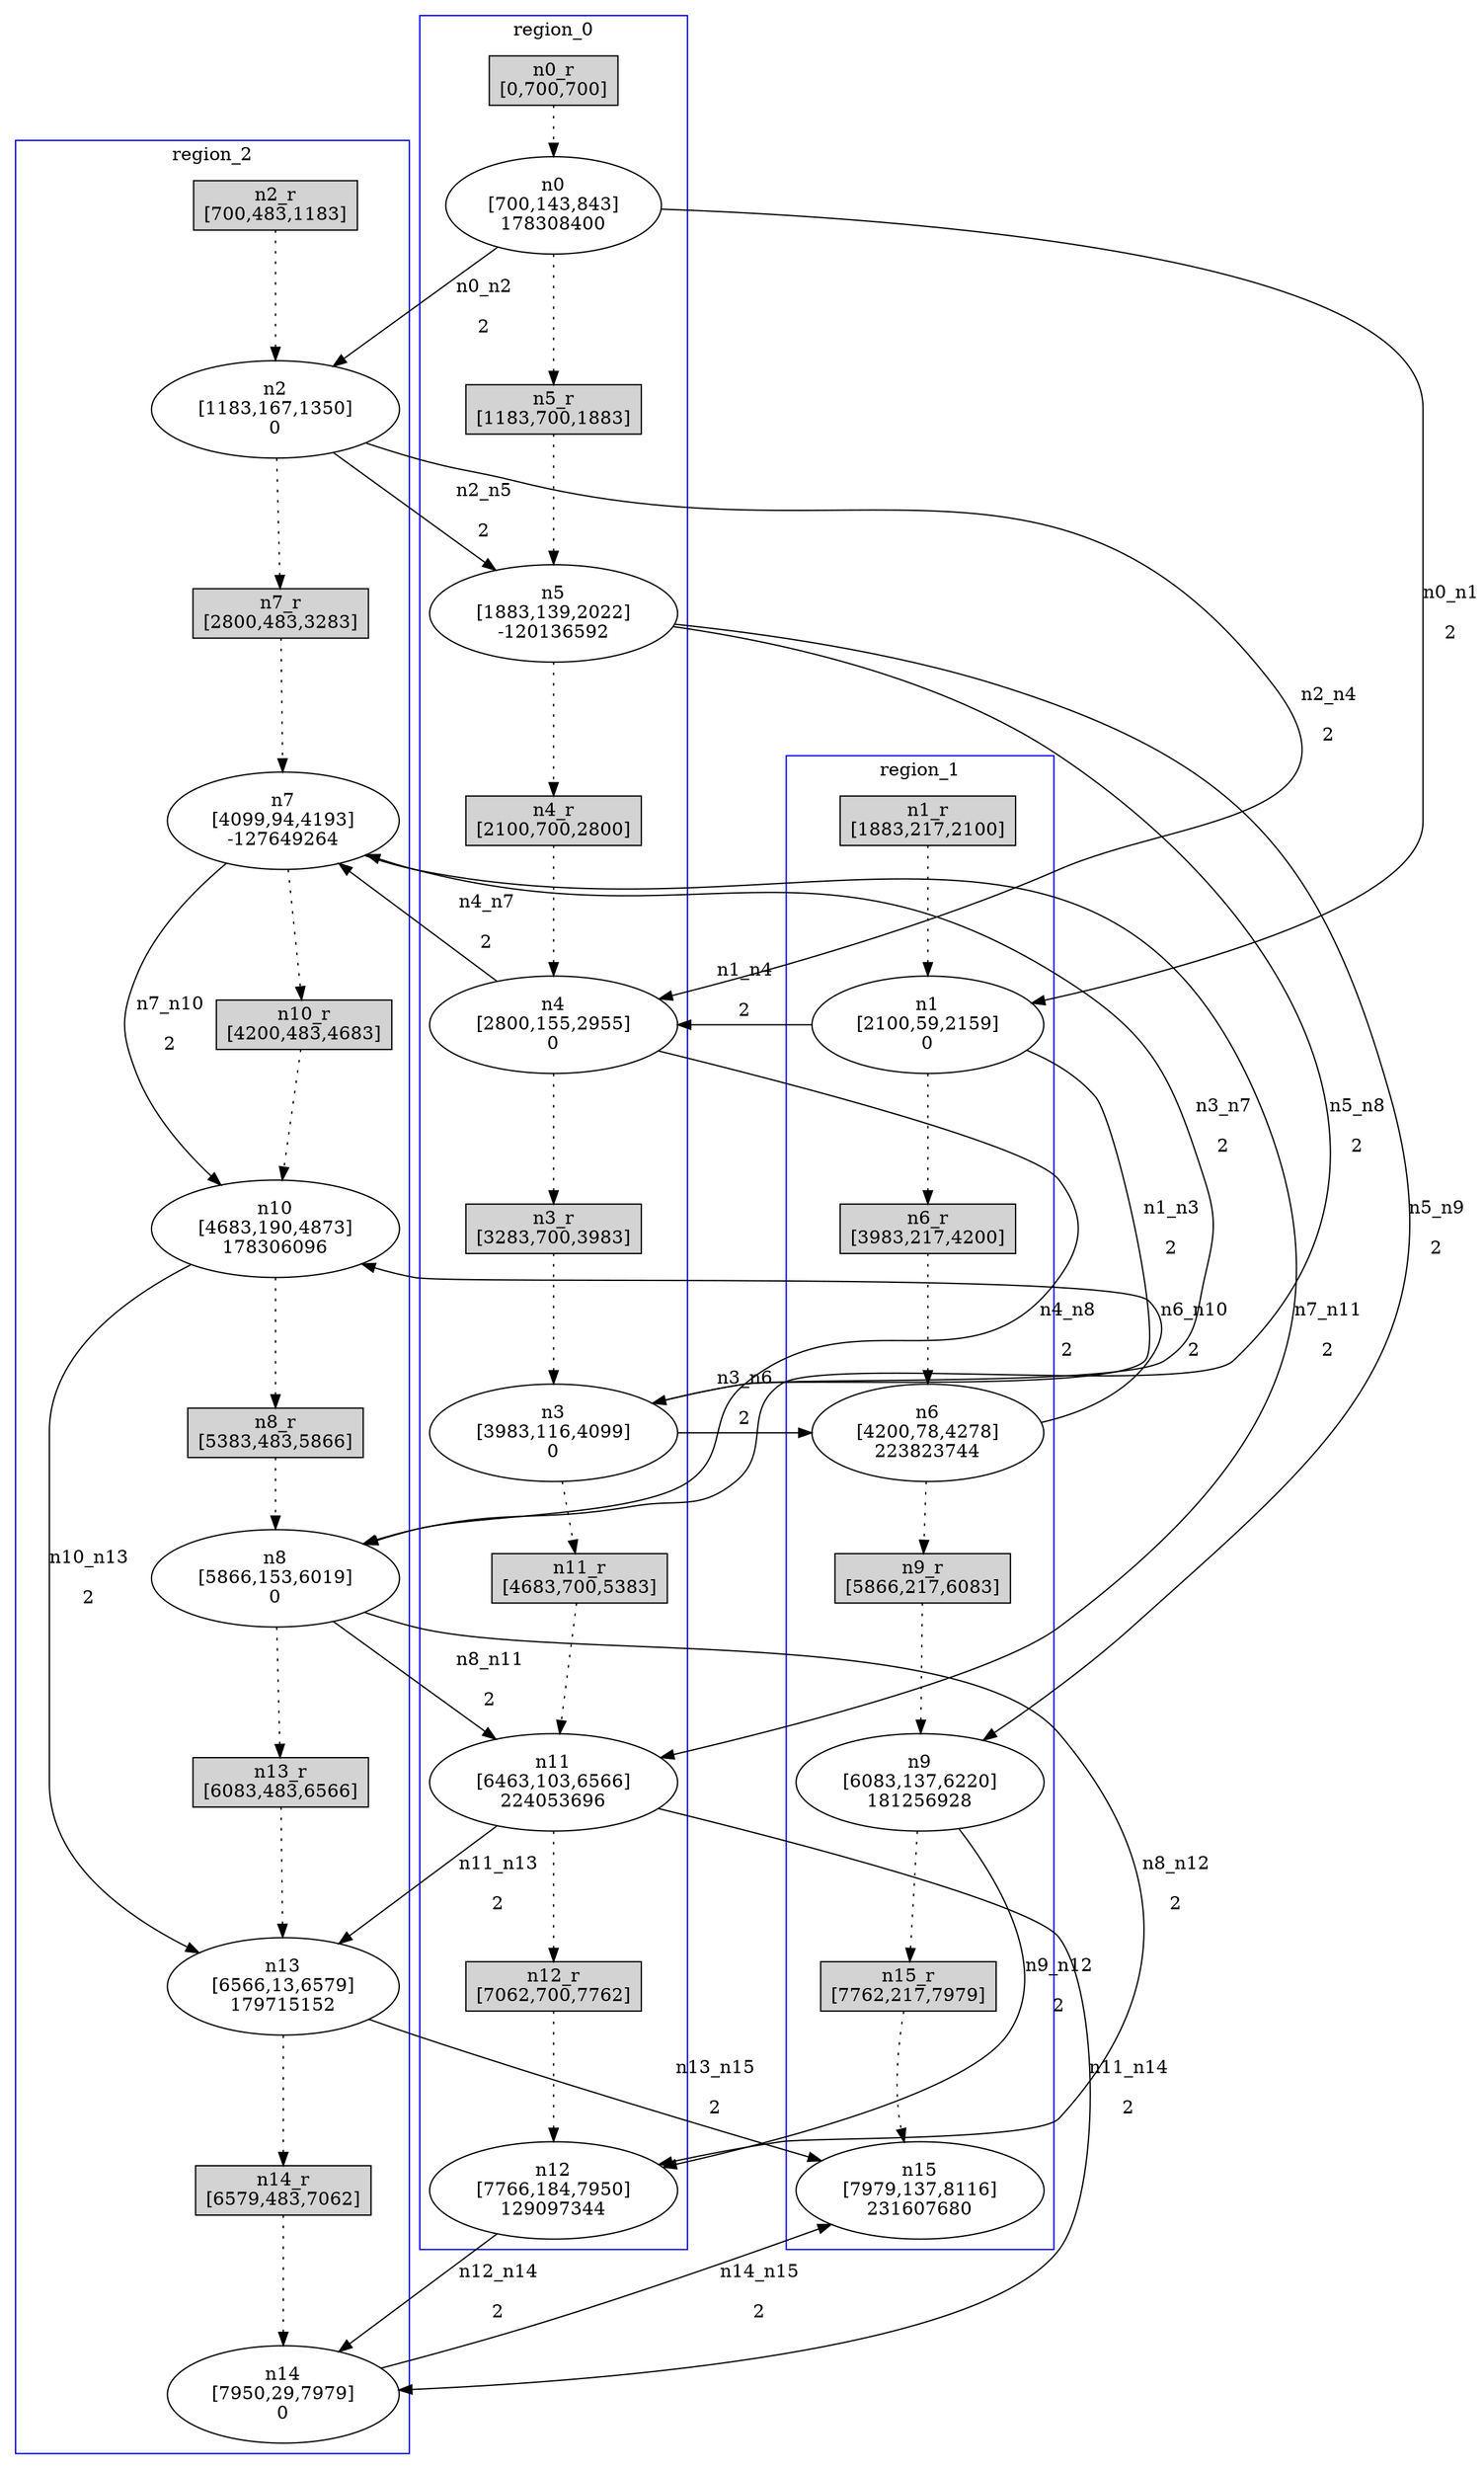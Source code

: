 //3-LSsolveMIPnSolStatus 9.
//4-SL 8116.
//5-LSsolveMIPsolveTime(double) 1800.05.
//6-reconfigurateNum(int) 16.
//7-reconfigurateTime(int) 7966.
digraph test_0 {
	size="28,40";
	subgraph cluster0 {
		stytle=filled;
		color=blue;
		label=region_0;
		n0_r [ shape = box, style = filled, label = "n0_r\n[0,700,700]" ];
		n0 [ label="n0\n[700,143,843]\n178308400" ];
		n0_r -> n0 [ style = dotted ];
		n5_r [ shape = box, style = filled, label = "n5_r\n[1183,700,1883]" ];
		n5 [ label="n5\n[1883,139,2022]\n-120136592" ];
		n5_r -> n5 [ style = dotted ];
		n4_r [ shape = box, style = filled, label = "n4_r\n[2100,700,2800]" ];
		n4 [ label="n4\n[2800,155,2955]\n0" ];
		n4_r -> n4 [ style = dotted ];
		n3_r [ shape = box, style = filled, label = "n3_r\n[3283,700,3983]" ];
		n3 [ label="n3\n[3983,116,4099]\n0" ];
		n3_r -> n3 [ style = dotted ];
		n11_r [ shape = box, style = filled, label = "n11_r\n[4683,700,5383]" ];
		n11 [ label="n11\n[6463,103,6566]\n224053696" ];
		n11_r -> n11 [ style = dotted ];
		n12_r [ shape = box, style = filled, label = "n12_r\n[7062,700,7762]" ];
		n12 [ label="n12\n[7766,184,7950]\n129097344" ];
		n12_r -> n12 [ style = dotted ];
		n0 -> n5_r [ style = dotted ];
		n5 -> n4_r [ style = dotted ];
		n4 -> n3_r [ style = dotted ];
		n3 -> n11_r [ style = dotted ];
		n11 -> n12_r [ style = dotted ];
	}
	subgraph cluster1 {
		stytle=filled;
		color=blue;
		label=region_1;
		n1_r [ shape = box, style = filled, label = "n1_r\n[1883,217,2100]" ];
		n1 [ label="n1\n[2100,59,2159]\n0" ];
		n1_r -> n1 [ style = dotted ];
		n6_r [ shape = box, style = filled, label = "n6_r\n[3983,217,4200]" ];
		n6 [ label="n6\n[4200,78,4278]\n223823744" ];
		n6_r -> n6 [ style = dotted ];
		n9_r [ shape = box, style = filled, label = "n9_r\n[5866,217,6083]" ];
		n9 [ label="n9\n[6083,137,6220]\n181256928" ];
		n9_r -> n9 [ style = dotted ];
		n15_r [ shape = box, style = filled, label = "n15_r\n[7762,217,7979]" ];
		n15 [ label="n15\n[7979,137,8116]\n231607680" ];
		n15_r -> n15 [ style = dotted ];
		n1 -> n6_r [ style = dotted ];
		n6 -> n9_r [ style = dotted ];
		n9 -> n15_r [ style = dotted ];
	}
	subgraph cluster2 {
		stytle=filled;
		color=blue;
		label=region_2;
		n2_r [ shape = box, style = filled, label = "n2_r\n[700,483,1183]" ];
		n2 [ label="n2\n[1183,167,1350]\n0" ];
		n2_r -> n2 [ style = dotted ];
		n7_r [ shape = box, style = filled, label = "n7_r\n[2800,483,3283]" ];
		n7 [ label="n7\n[4099,94,4193]\n-127649264" ];
		n7_r -> n7 [ style = dotted ];
		n10_r [ shape = box, style = filled, label = "n10_r\n[4200,483,4683]" ];
		n10 [ label="n10\n[4683,190,4873]\n178306096" ];
		n10_r -> n10 [ style = dotted ];
		n8_r [ shape = box, style = filled, label = "n8_r\n[5383,483,5866]" ];
		n8 [ label="n8\n[5866,153,6019]\n0" ];
		n8_r -> n8 [ style = dotted ];
		n13_r [ shape = box, style = filled, label = "n13_r\n[6083,483,6566]" ];
		n13 [ label="n13\n[6566,13,6579]\n179715152" ];
		n13_r -> n13 [ style = dotted ];
		n14_r [ shape = box, style = filled, label = "n14_r\n[6579,483,7062]" ];
		n14 [ label="n14\n[7950,29,7979]\n0" ];
		n14_r -> n14 [ style = dotted ];
		n2 -> n7_r [ style = dotted ];
		n7 -> n10_r [ style = dotted ];
		n10 -> n8_r [ style = dotted ];
		n8 -> n13_r [ style = dotted ];
		n13 -> n14_r [ style = dotted ];
	}
	n0 -> n1 [ label="n0_n1\n2" ];
	n0 -> n2 [ label="n0_n2\n2" ];
	n1 -> n3 [ label="n1_n3\n2" ];
	n1 -> n4 [ label="n1_n4\n2" ];
	n2 -> n4 [ label="n2_n4\n2" ];
	n2 -> n5 [ label="n2_n5\n2" ];
	n3 -> n6 [ label="n3_n6\n2" ];
	n3 -> n7 [ label="n3_n7\n2" ];
	n4 -> n7 [ label="n4_n7\n2" ];
	n4 -> n8 [ label="n4_n8\n2" ];
	n5 -> n8 [ label="n5_n8\n2" ];
	n5 -> n9 [ label="n5_n9\n2" ];
	n6 -> n10 [ label="n6_n10\n2" ];
	n7 -> n10 [ label="n7_n10\n2" ];
	n7 -> n11 [ label="n7_n11\n2" ];
	n8 -> n11 [ label="n8_n11\n2" ];
	n8 -> n12 [ label="n8_n12\n2" ];
	n9 -> n12 [ label="n9_n12\n2" ];
	n10 -> n13 [ label="n10_n13\n2" ];
	n11 -> n13 [ label="n11_n13\n2" ];
	n11 -> n14 [ label="n11_n14\n2" ];
	n12 -> n14 [ label="n12_n14\n2" ];
	n13 -> n15 [ label="n13_n15\n2" ];
	n14 -> n15 [ label="n14_n15\n2" ];
}
